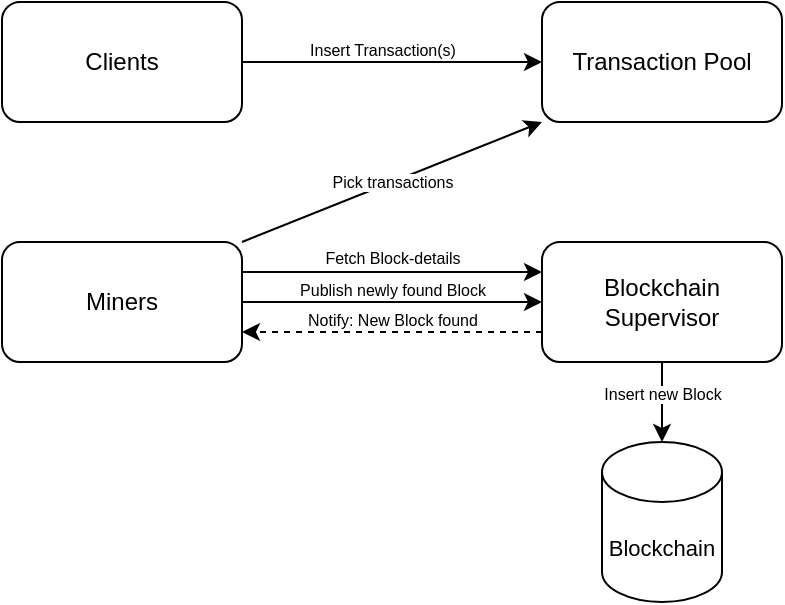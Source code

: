 <mxfile version="14.5.1" type="device" pages="3"><diagram id="C5RBs43oDa-KdzZeNtuy" name="Building Block View"><mxGraphModel dx="622" dy="553" grid="1" gridSize="10" guides="1" tooltips="1" connect="1" arrows="1" fold="1" page="1" pageScale="1" pageWidth="827" pageHeight="1169" math="0" shadow="0"><root><mxCell id="WIyWlLk6GJQsqaUBKTNV-0"/><mxCell id="WIyWlLk6GJQsqaUBKTNV-1" parent="WIyWlLk6GJQsqaUBKTNV-0"/><mxCell id="oD8tvnvXGycxQOahu2eR-0" value="Transaction Pool" style="rounded=1;whiteSpace=wrap;html=1;" vertex="1" parent="WIyWlLk6GJQsqaUBKTNV-1"><mxGeometry x="360" y="280" width="120" height="60" as="geometry"/></mxCell><mxCell id="oD8tvnvXGycxQOahu2eR-4" style="edgeStyle=orthogonalEdgeStyle;rounded=0;orthogonalLoop=1;jettySize=auto;html=1;" edge="1" parent="WIyWlLk6GJQsqaUBKTNV-1" source="oD8tvnvXGycxQOahu2eR-1" target="oD8tvnvXGycxQOahu2eR-0"><mxGeometry relative="1" as="geometry"/></mxCell><mxCell id="oD8tvnvXGycxQOahu2eR-5" value="Insert Transaction(s)" style="edgeLabel;html=1;align=center;verticalAlign=middle;resizable=0;points=[];fontSize=8;" vertex="1" connectable="0" parent="oD8tvnvXGycxQOahu2eR-4"><mxGeometry x="-0.267" y="-1" relative="1" as="geometry"><mxPoint x="15" y="-7" as="offset"/></mxGeometry></mxCell><mxCell id="oD8tvnvXGycxQOahu2eR-1" value="Clients" style="rounded=1;whiteSpace=wrap;html=1;" vertex="1" parent="WIyWlLk6GJQsqaUBKTNV-1"><mxGeometry x="90" y="280" width="120" height="60" as="geometry"/></mxCell><mxCell id="oD8tvnvXGycxQOahu2eR-2" value="Miners" style="rounded=1;whiteSpace=wrap;html=1;" vertex="1" parent="WIyWlLk6GJQsqaUBKTNV-1"><mxGeometry x="90" y="400" width="120" height="60" as="geometry"/></mxCell><mxCell id="hpEJmpPWjH5CSZlrprrX-14" style="edgeStyle=orthogonalEdgeStyle;rounded=0;orthogonalLoop=1;jettySize=auto;html=1;entryX=0.5;entryY=0;entryDx=0;entryDy=0;entryPerimeter=0;fontSize=8;" edge="1" parent="WIyWlLk6GJQsqaUBKTNV-1" source="oD8tvnvXGycxQOahu2eR-3" target="hpEJmpPWjH5CSZlrprrX-13"><mxGeometry relative="1" as="geometry"/></mxCell><mxCell id="hpEJmpPWjH5CSZlrprrX-15" value="Insert new Block" style="edgeLabel;html=1;align=center;verticalAlign=middle;resizable=0;points=[];fontSize=8;" vertex="1" connectable="0" parent="hpEJmpPWjH5CSZlrprrX-14"><mxGeometry x="-0.233" relative="1" as="geometry"><mxPoint as="offset"/></mxGeometry></mxCell><mxCell id="oD8tvnvXGycxQOahu2eR-3" value="Blockchain Supervisor" style="rounded=1;whiteSpace=wrap;html=1;" vertex="1" parent="WIyWlLk6GJQsqaUBKTNV-1"><mxGeometry x="360" y="400" width="120" height="60" as="geometry"/></mxCell><mxCell id="hpEJmpPWjH5CSZlrprrX-0" value="" style="endArrow=classic;html=1;exitX=1;exitY=0.5;exitDx=0;exitDy=0;entryX=0;entryY=0.5;entryDx=0;entryDy=0;" edge="1" parent="WIyWlLk6GJQsqaUBKTNV-1" source="oD8tvnvXGycxQOahu2eR-2" target="oD8tvnvXGycxQOahu2eR-3"><mxGeometry relative="1" as="geometry"><mxPoint x="270" y="510" as="sourcePoint"/><mxPoint x="370" y="510" as="targetPoint"/><Array as="points"/></mxGeometry></mxCell><mxCell id="hpEJmpPWjH5CSZlrprrX-1" value="Publish newly found Block" style="edgeLabel;resizable=0;html=1;align=center;verticalAlign=middle;fontSize=8;" connectable="0" vertex="1" parent="hpEJmpPWjH5CSZlrprrX-0"><mxGeometry relative="1" as="geometry"><mxPoint y="-6" as="offset"/></mxGeometry></mxCell><mxCell id="hpEJmpPWjH5CSZlrprrX-4" value="" style="endArrow=classic;html=1;exitX=1;exitY=0;exitDx=0;exitDy=0;entryX=0;entryY=1;entryDx=0;entryDy=0;" edge="1" parent="WIyWlLk6GJQsqaUBKTNV-1" source="oD8tvnvXGycxQOahu2eR-2" target="oD8tvnvXGycxQOahu2eR-0"><mxGeometry relative="1" as="geometry"><mxPoint x="270" y="340" as="sourcePoint"/><mxPoint x="370" y="340" as="targetPoint"/></mxGeometry></mxCell><mxCell id="hpEJmpPWjH5CSZlrprrX-5" value="Pick transactions" style="edgeLabel;resizable=0;html=1;align=center;verticalAlign=middle;fontSize=8;" connectable="0" vertex="1" parent="hpEJmpPWjH5CSZlrprrX-4"><mxGeometry relative="1" as="geometry"/></mxCell><mxCell id="hpEJmpPWjH5CSZlrprrX-7" value="" style="endArrow=classic;html=1;exitX=0;exitY=0.75;exitDx=0;exitDy=0;entryX=1;entryY=0.75;entryDx=0;entryDy=0;dashed=1;" edge="1" parent="WIyWlLk6GJQsqaUBKTNV-1" source="oD8tvnvXGycxQOahu2eR-3" target="oD8tvnvXGycxQOahu2eR-2"><mxGeometry relative="1" as="geometry"><mxPoint x="290" y="500" as="sourcePoint"/><mxPoint x="390" y="500" as="targetPoint"/></mxGeometry></mxCell><mxCell id="hpEJmpPWjH5CSZlrprrX-8" value="Notify: New Block found" style="edgeLabel;resizable=0;html=1;align=center;verticalAlign=middle;fontSize=8;" connectable="0" vertex="1" parent="hpEJmpPWjH5CSZlrprrX-7"><mxGeometry relative="1" as="geometry"><mxPoint y="-6" as="offset"/></mxGeometry></mxCell><mxCell id="hpEJmpPWjH5CSZlrprrX-11" value="" style="endArrow=classic;html=1;fontSize=8;exitX=1;exitY=0.25;exitDx=0;exitDy=0;entryX=0;entryY=0.25;entryDx=0;entryDy=0;" edge="1" parent="WIyWlLk6GJQsqaUBKTNV-1" source="oD8tvnvXGycxQOahu2eR-2" target="oD8tvnvXGycxQOahu2eR-3"><mxGeometry relative="1" as="geometry"><mxPoint x="290" y="490" as="sourcePoint"/><mxPoint x="390" y="490" as="targetPoint"/></mxGeometry></mxCell><mxCell id="hpEJmpPWjH5CSZlrprrX-12" value="Fetch Block-details" style="edgeLabel;resizable=0;html=1;align=center;verticalAlign=middle;fontSize=8;" connectable="0" vertex="1" parent="hpEJmpPWjH5CSZlrprrX-11"><mxGeometry relative="1" as="geometry"><mxPoint y="-7" as="offset"/></mxGeometry></mxCell><mxCell id="hpEJmpPWjH5CSZlrprrX-13" value="&lt;font style=&quot;font-size: 11px&quot;&gt;Blockchain&lt;/font&gt;" style="shape=cylinder3;whiteSpace=wrap;html=1;boundedLbl=1;backgroundOutline=1;size=15;fontSize=8;" vertex="1" parent="WIyWlLk6GJQsqaUBKTNV-1"><mxGeometry x="390" y="500" width="60" height="80" as="geometry"/></mxCell></root></mxGraphModel></diagram><diagram id="W485JuWgbyN25Kyr3opJ" name="Runtime View"><mxGraphModel dx="1088" dy="968" grid="1" gridSize="10" guides="1" tooltips="1" connect="1" arrows="1" fold="1" page="1" pageScale="1" pageWidth="827" pageHeight="1169" math="0" shadow="0"><root><mxCell id="yBEH-g71PND1G1PXnkED-0"/><mxCell id="yBEH-g71PND1G1PXnkED-1" parent="yBEH-g71PND1G1PXnkED-0"/></root></mxGraphModel></diagram><diagram id="WTIOG3vaUozI57DNPgIp" name="Deployment View"><mxGraphModel dx="907" dy="807" grid="1" gridSize="10" guides="1" tooltips="1" connect="1" arrows="1" fold="1" page="1" pageScale="1" pageWidth="827" pageHeight="1169" math="0" shadow="0"><root><mxCell id="vpKso_6ibOsejrm898W5-0"/><mxCell id="vpKso_6ibOsejrm898W5-1" parent="vpKso_6ibOsejrm898W5-0"/><mxCell id="TAgj2zwIlNuYvGOqw4g3-0" value="" style="rounded=0;whiteSpace=wrap;html=1;fontSize=8;" vertex="1" parent="vpKso_6ibOsejrm898W5-1"><mxGeometry x="100" y="280" width="200" height="400" as="geometry"/></mxCell><mxCell id="TAgj2zwIlNuYvGOqw4g3-1" value="" style="rounded=0;whiteSpace=wrap;html=1;fontSize=8;" vertex="1" parent="vpKso_6ibOsejrm898W5-1"><mxGeometry x="320" y="280" width="200" height="400" as="geometry"/></mxCell><mxCell id="TAgj2zwIlNuYvGOqw4g3-2" value="" style="rounded=0;whiteSpace=wrap;html=1;fontSize=8;" vertex="1" parent="vpKso_6ibOsejrm898W5-1"><mxGeometry x="610" y="280" width="200" height="400" as="geometry"/></mxCell><mxCell id="TAgj2zwIlNuYvGOqw4g3-3" value="&lt;font style=&quot;font-size: 15px&quot;&gt;Node 1&lt;br&gt;&lt;/font&gt;&lt;font style=&quot;font-size: 11px&quot;&gt;(Raspberry PI 4)&lt;/font&gt;&lt;span style=&quot;font-size: 15px&quot;&gt;&lt;br&gt;&lt;/span&gt;" style="text;html=1;strokeColor=none;fillColor=none;align=center;verticalAlign=middle;whiteSpace=wrap;rounded=0;fontSize=8;" vertex="1" parent="vpKso_6ibOsejrm898W5-1"><mxGeometry x="100" y="690" width="200" height="40" as="geometry"/></mxCell><mxCell id="TAgj2zwIlNuYvGOqw4g3-4" value="&lt;font style=&quot;font-size: 15px&quot;&gt;Node 2&lt;br&gt;&lt;/font&gt;&lt;font style=&quot;font-size: 11px&quot;&gt;(Raspberry PI 4)&lt;/font&gt;" style="text;html=1;strokeColor=none;fillColor=none;align=center;verticalAlign=middle;whiteSpace=wrap;rounded=0;fontSize=8;" vertex="1" parent="vpKso_6ibOsejrm898W5-1"><mxGeometry x="320" y="690" width="200" height="40" as="geometry"/></mxCell><mxCell id="TAgj2zwIlNuYvGOqw4g3-5" value="&lt;font style=&quot;font-size: 15px&quot;&gt;Node n&lt;br&gt;&lt;/font&gt;&lt;font style=&quot;font-size: 11px&quot;&gt;(Raspberry PI 4)&lt;/font&gt;" style="text;html=1;strokeColor=none;fillColor=none;align=center;verticalAlign=middle;whiteSpace=wrap;rounded=0;fontSize=8;" vertex="1" parent="vpKso_6ibOsejrm898W5-1"><mxGeometry x="610" y="690" width="200" height="40" as="geometry"/></mxCell><mxCell id="TAgj2zwIlNuYvGOqw4g3-6" value="" style="rounded=1;whiteSpace=wrap;html=1;fontSize=8;fillColor=none;dashed=1;" vertex="1" parent="vpKso_6ibOsejrm898W5-1"><mxGeometry x="20" y="300" width="800" height="360" as="geometry"/></mxCell><mxCell id="TAgj2zwIlNuYvGOqw4g3-7" value="&lt;font style=&quot;font-size: 15px&quot;&gt;K3s&lt;br&gt;Cluster&lt;/font&gt;" style="text;html=1;strokeColor=none;fillColor=none;align=center;verticalAlign=middle;whiteSpace=wrap;rounded=0;dashed=1;fontSize=8;" vertex="1" parent="vpKso_6ibOsejrm898W5-1"><mxGeometry x="20" y="440" width="80" height="80" as="geometry"/></mxCell><mxCell id="TAgj2zwIlNuYvGOqw4g3-8" value="" style="aspect=fixed;html=1;points=[];align=center;image;fontSize=12;image=img/lib/mscae/Kubernetes.svg;dashed=1;fillColor=none;" vertex="1" parent="vpKso_6ibOsejrm898W5-1"><mxGeometry x="35" y="510" width="50" height="48" as="geometry"/></mxCell><mxCell id="TAgj2zwIlNuYvGOqw4g3-13" value="" style="group" vertex="1" connectable="0" parent="vpKso_6ibOsejrm898W5-1"><mxGeometry x="540" y="475" width="50" height="10" as="geometry"/></mxCell><mxCell id="TAgj2zwIlNuYvGOqw4g3-10" value="" style="ellipse;whiteSpace=wrap;html=1;aspect=fixed;dashed=1;fontSize=8;fillColor=#FFFFFF;" vertex="1" parent="TAgj2zwIlNuYvGOqw4g3-13"><mxGeometry width="10" height="10" as="geometry"/></mxCell><mxCell id="TAgj2zwIlNuYvGOqw4g3-11" value="" style="ellipse;whiteSpace=wrap;html=1;aspect=fixed;dashed=1;fontSize=8;fillColor=#FFFFFF;" vertex="1" parent="TAgj2zwIlNuYvGOqw4g3-13"><mxGeometry x="20" width="10" height="10" as="geometry"/></mxCell><mxCell id="TAgj2zwIlNuYvGOqw4g3-12" value="" style="ellipse;whiteSpace=wrap;html=1;aspect=fixed;dashed=1;fontSize=8;fillColor=#FFFFFF;" vertex="1" parent="TAgj2zwIlNuYvGOqw4g3-13"><mxGeometry x="40" width="10" height="10" as="geometry"/></mxCell><mxCell id="TAgj2zwIlNuYvGOqw4g3-16" value="" style="group" vertex="1" connectable="0" parent="vpKso_6ibOsejrm898W5-1"><mxGeometry x="135" y="320" width="130" height="70" as="geometry"/></mxCell><mxCell id="TAgj2zwIlNuYvGOqw4g3-14" value="&lt;font style=&quot;font-size: 11px&quot;&gt;Miner&lt;/font&gt;" style="rounded=1;whiteSpace=wrap;html=1;fontSize=8;fillColor=none;" vertex="1" parent="TAgj2zwIlNuYvGOqw4g3-16"><mxGeometry y="10" width="120" height="60" as="geometry"/></mxCell><mxCell id="TAgj2zwIlNuYvGOqw4g3-15" value="" style="html=1;dashed=0;whitespace=wrap;fillColor=#2875E2;strokeColor=#ffffff;points=[[0.005,0.63,0],[0.1,0.2,0],[0.9,0.2,0],[0.5,0,0],[0.995,0.63,0],[0.72,0.99,0],[0.5,1,0],[0.28,0.99,0]];shape=mxgraph.kubernetes.icon;prIcon=pod;fontSize=8;" vertex="1" parent="TAgj2zwIlNuYvGOqw4g3-16"><mxGeometry x="100" width="30" height="28" as="geometry"/></mxCell></root></mxGraphModel></diagram></mxfile>